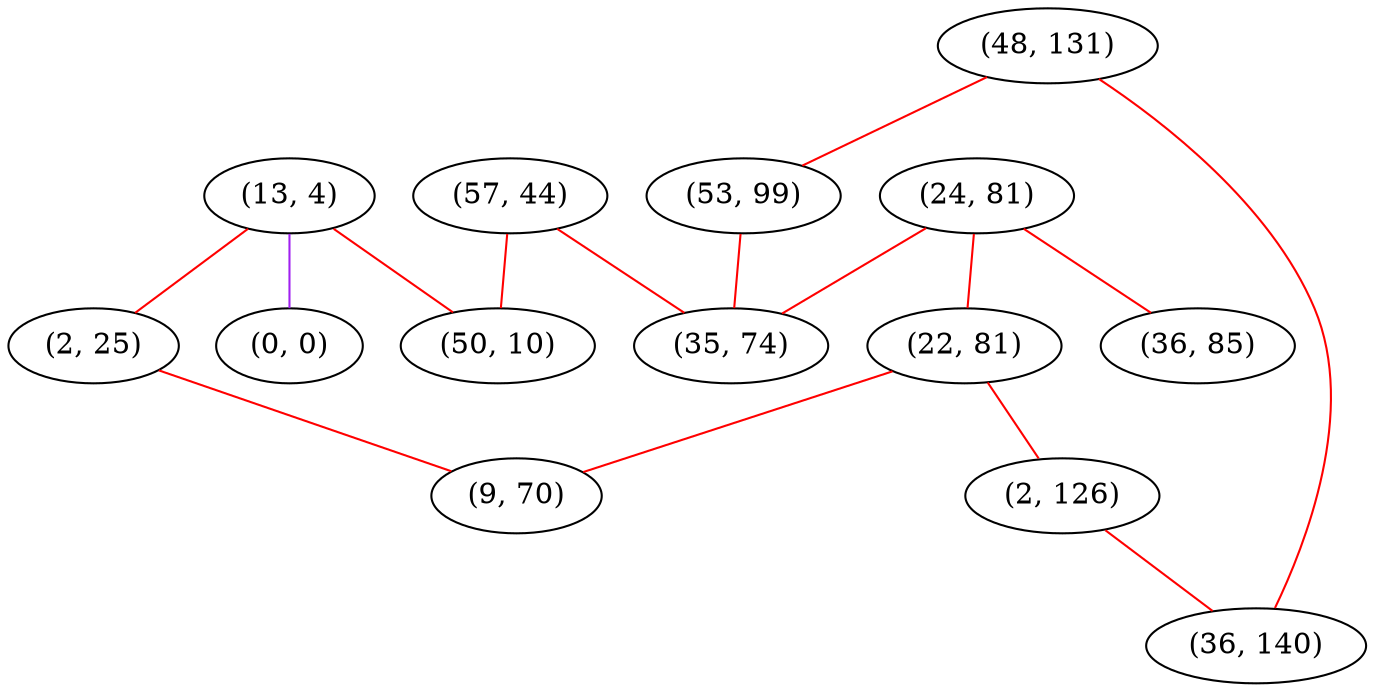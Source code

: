 graph "" {
"(13, 4)";
"(0, 0)";
"(48, 131)";
"(24, 81)";
"(22, 81)";
"(2, 126)";
"(57, 44)";
"(53, 99)";
"(36, 140)";
"(2, 25)";
"(36, 85)";
"(9, 70)";
"(35, 74)";
"(50, 10)";
"(13, 4)" -- "(0, 0)"  [color=purple, key=0, weight=4];
"(13, 4)" -- "(2, 25)"  [color=red, key=0, weight=1];
"(13, 4)" -- "(50, 10)"  [color=red, key=0, weight=1];
"(48, 131)" -- "(36, 140)"  [color=red, key=0, weight=1];
"(48, 131)" -- "(53, 99)"  [color=red, key=0, weight=1];
"(24, 81)" -- "(36, 85)"  [color=red, key=0, weight=1];
"(24, 81)" -- "(22, 81)"  [color=red, key=0, weight=1];
"(24, 81)" -- "(35, 74)"  [color=red, key=0, weight=1];
"(22, 81)" -- "(2, 126)"  [color=red, key=0, weight=1];
"(22, 81)" -- "(9, 70)"  [color=red, key=0, weight=1];
"(2, 126)" -- "(36, 140)"  [color=red, key=0, weight=1];
"(57, 44)" -- "(35, 74)"  [color=red, key=0, weight=1];
"(57, 44)" -- "(50, 10)"  [color=red, key=0, weight=1];
"(53, 99)" -- "(35, 74)"  [color=red, key=0, weight=1];
"(2, 25)" -- "(9, 70)"  [color=red, key=0, weight=1];
}
